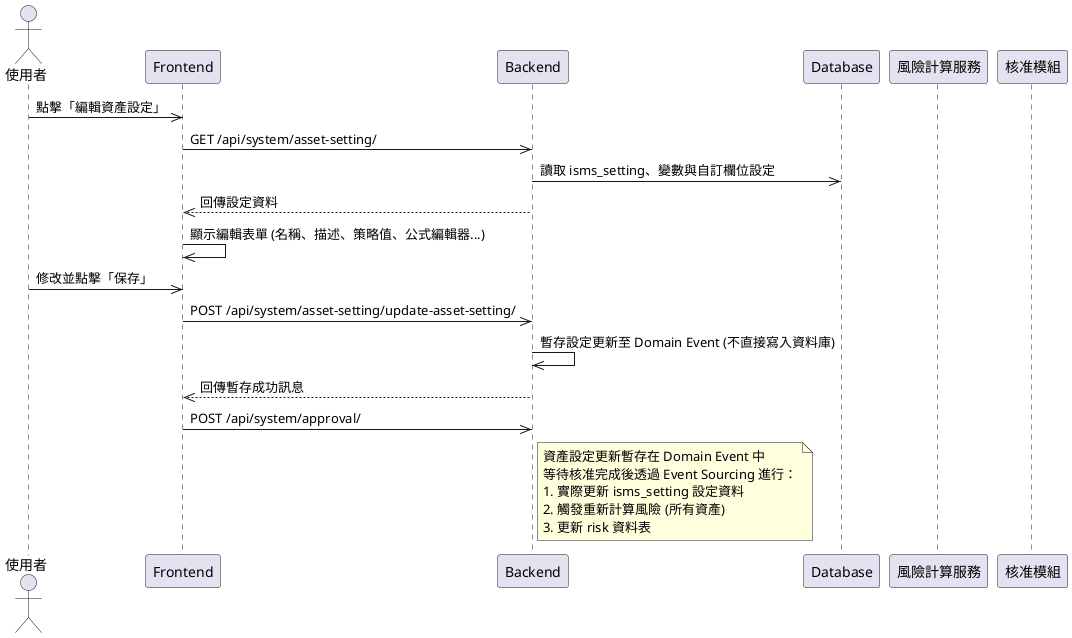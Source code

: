 @startuml

actor User as "使用者"
participant Frontend
participant Backend
participant Database
participant Service as "風險計算服務"
participant Approval as "核准模組"

User ->> Frontend: 點擊「編輯資產設定」
Frontend ->> Backend: GET /api/system/asset-setting/
Backend ->> Database: 讀取 isms_setting、變數與自訂欄位設定
Backend -->> Frontend: 回傳設定資料
Frontend ->> Frontend: 顯示編輯表單 (名稱、描述、策略值、公式編輯器...)
User ->> Frontend: 修改並點擊「保存」
Frontend ->> Backend: POST /api/system/asset-setting/update-asset-setting/
Backend ->> Backend: 暫存設定更新至 Domain Event (不直接寫入資料庫)
Backend -->> Frontend: 回傳暫存成功訊息
Frontend ->> Backend: POST /api/system/approval/
note right of Backend: 資產設定更新暫存在 Domain Event 中\n等待核准完成後透過 Event Sourcing 進行：\n1. 實際更新 isms_setting 設定資料\n2. 觸發重新計算風險 (所有資產)\n3. 更新 risk 資料表
@enduml
